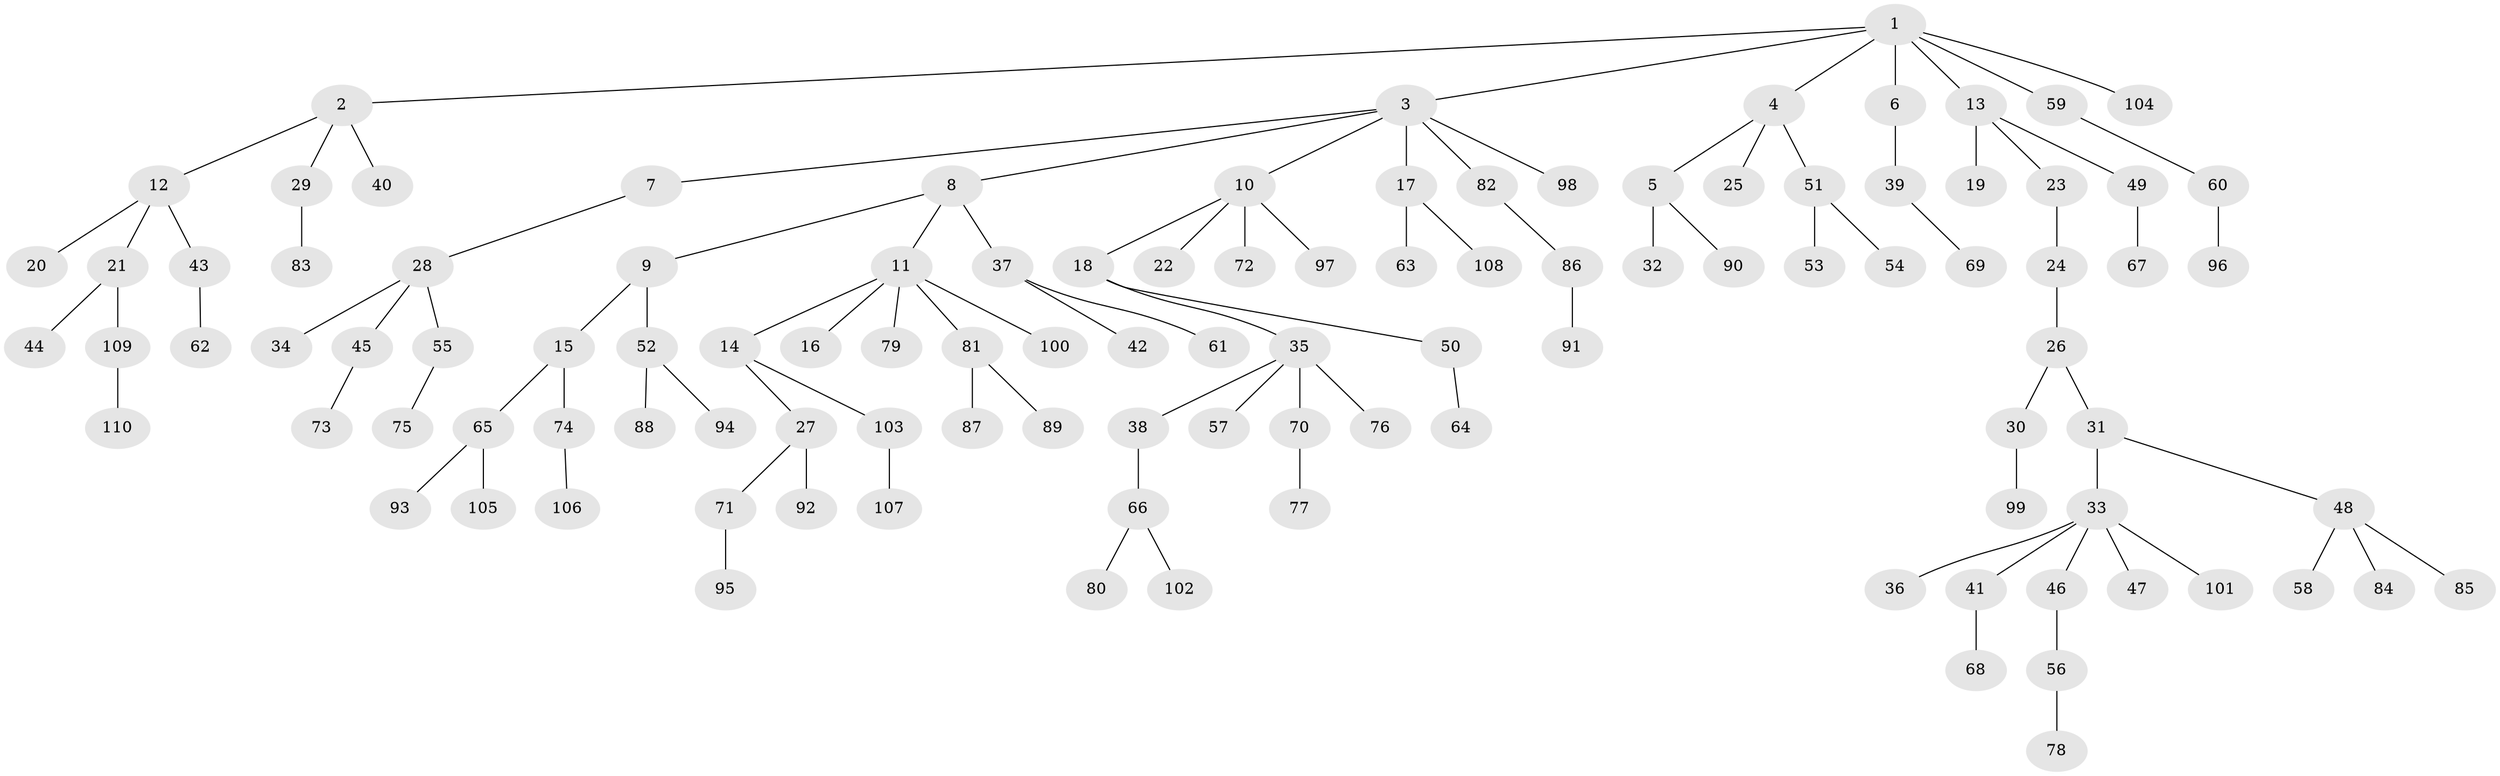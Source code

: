 // Generated by graph-tools (version 1.1) at 2025/26/03/09/25 03:26:24]
// undirected, 110 vertices, 109 edges
graph export_dot {
graph [start="1"]
  node [color=gray90,style=filled];
  1;
  2;
  3;
  4;
  5;
  6;
  7;
  8;
  9;
  10;
  11;
  12;
  13;
  14;
  15;
  16;
  17;
  18;
  19;
  20;
  21;
  22;
  23;
  24;
  25;
  26;
  27;
  28;
  29;
  30;
  31;
  32;
  33;
  34;
  35;
  36;
  37;
  38;
  39;
  40;
  41;
  42;
  43;
  44;
  45;
  46;
  47;
  48;
  49;
  50;
  51;
  52;
  53;
  54;
  55;
  56;
  57;
  58;
  59;
  60;
  61;
  62;
  63;
  64;
  65;
  66;
  67;
  68;
  69;
  70;
  71;
  72;
  73;
  74;
  75;
  76;
  77;
  78;
  79;
  80;
  81;
  82;
  83;
  84;
  85;
  86;
  87;
  88;
  89;
  90;
  91;
  92;
  93;
  94;
  95;
  96;
  97;
  98;
  99;
  100;
  101;
  102;
  103;
  104;
  105;
  106;
  107;
  108;
  109;
  110;
  1 -- 2;
  1 -- 3;
  1 -- 4;
  1 -- 6;
  1 -- 13;
  1 -- 59;
  1 -- 104;
  2 -- 12;
  2 -- 29;
  2 -- 40;
  3 -- 7;
  3 -- 8;
  3 -- 10;
  3 -- 17;
  3 -- 82;
  3 -- 98;
  4 -- 5;
  4 -- 25;
  4 -- 51;
  5 -- 32;
  5 -- 90;
  6 -- 39;
  7 -- 28;
  8 -- 9;
  8 -- 11;
  8 -- 37;
  9 -- 15;
  9 -- 52;
  10 -- 18;
  10 -- 22;
  10 -- 72;
  10 -- 97;
  11 -- 14;
  11 -- 16;
  11 -- 79;
  11 -- 81;
  11 -- 100;
  12 -- 20;
  12 -- 21;
  12 -- 43;
  13 -- 19;
  13 -- 23;
  13 -- 49;
  14 -- 27;
  14 -- 103;
  15 -- 65;
  15 -- 74;
  17 -- 63;
  17 -- 108;
  18 -- 35;
  18 -- 50;
  21 -- 44;
  21 -- 109;
  23 -- 24;
  24 -- 26;
  26 -- 30;
  26 -- 31;
  27 -- 71;
  27 -- 92;
  28 -- 34;
  28 -- 45;
  28 -- 55;
  29 -- 83;
  30 -- 99;
  31 -- 33;
  31 -- 48;
  33 -- 36;
  33 -- 41;
  33 -- 46;
  33 -- 47;
  33 -- 101;
  35 -- 38;
  35 -- 57;
  35 -- 70;
  35 -- 76;
  37 -- 42;
  37 -- 61;
  38 -- 66;
  39 -- 69;
  41 -- 68;
  43 -- 62;
  45 -- 73;
  46 -- 56;
  48 -- 58;
  48 -- 84;
  48 -- 85;
  49 -- 67;
  50 -- 64;
  51 -- 53;
  51 -- 54;
  52 -- 88;
  52 -- 94;
  55 -- 75;
  56 -- 78;
  59 -- 60;
  60 -- 96;
  65 -- 93;
  65 -- 105;
  66 -- 80;
  66 -- 102;
  70 -- 77;
  71 -- 95;
  74 -- 106;
  81 -- 87;
  81 -- 89;
  82 -- 86;
  86 -- 91;
  103 -- 107;
  109 -- 110;
}
